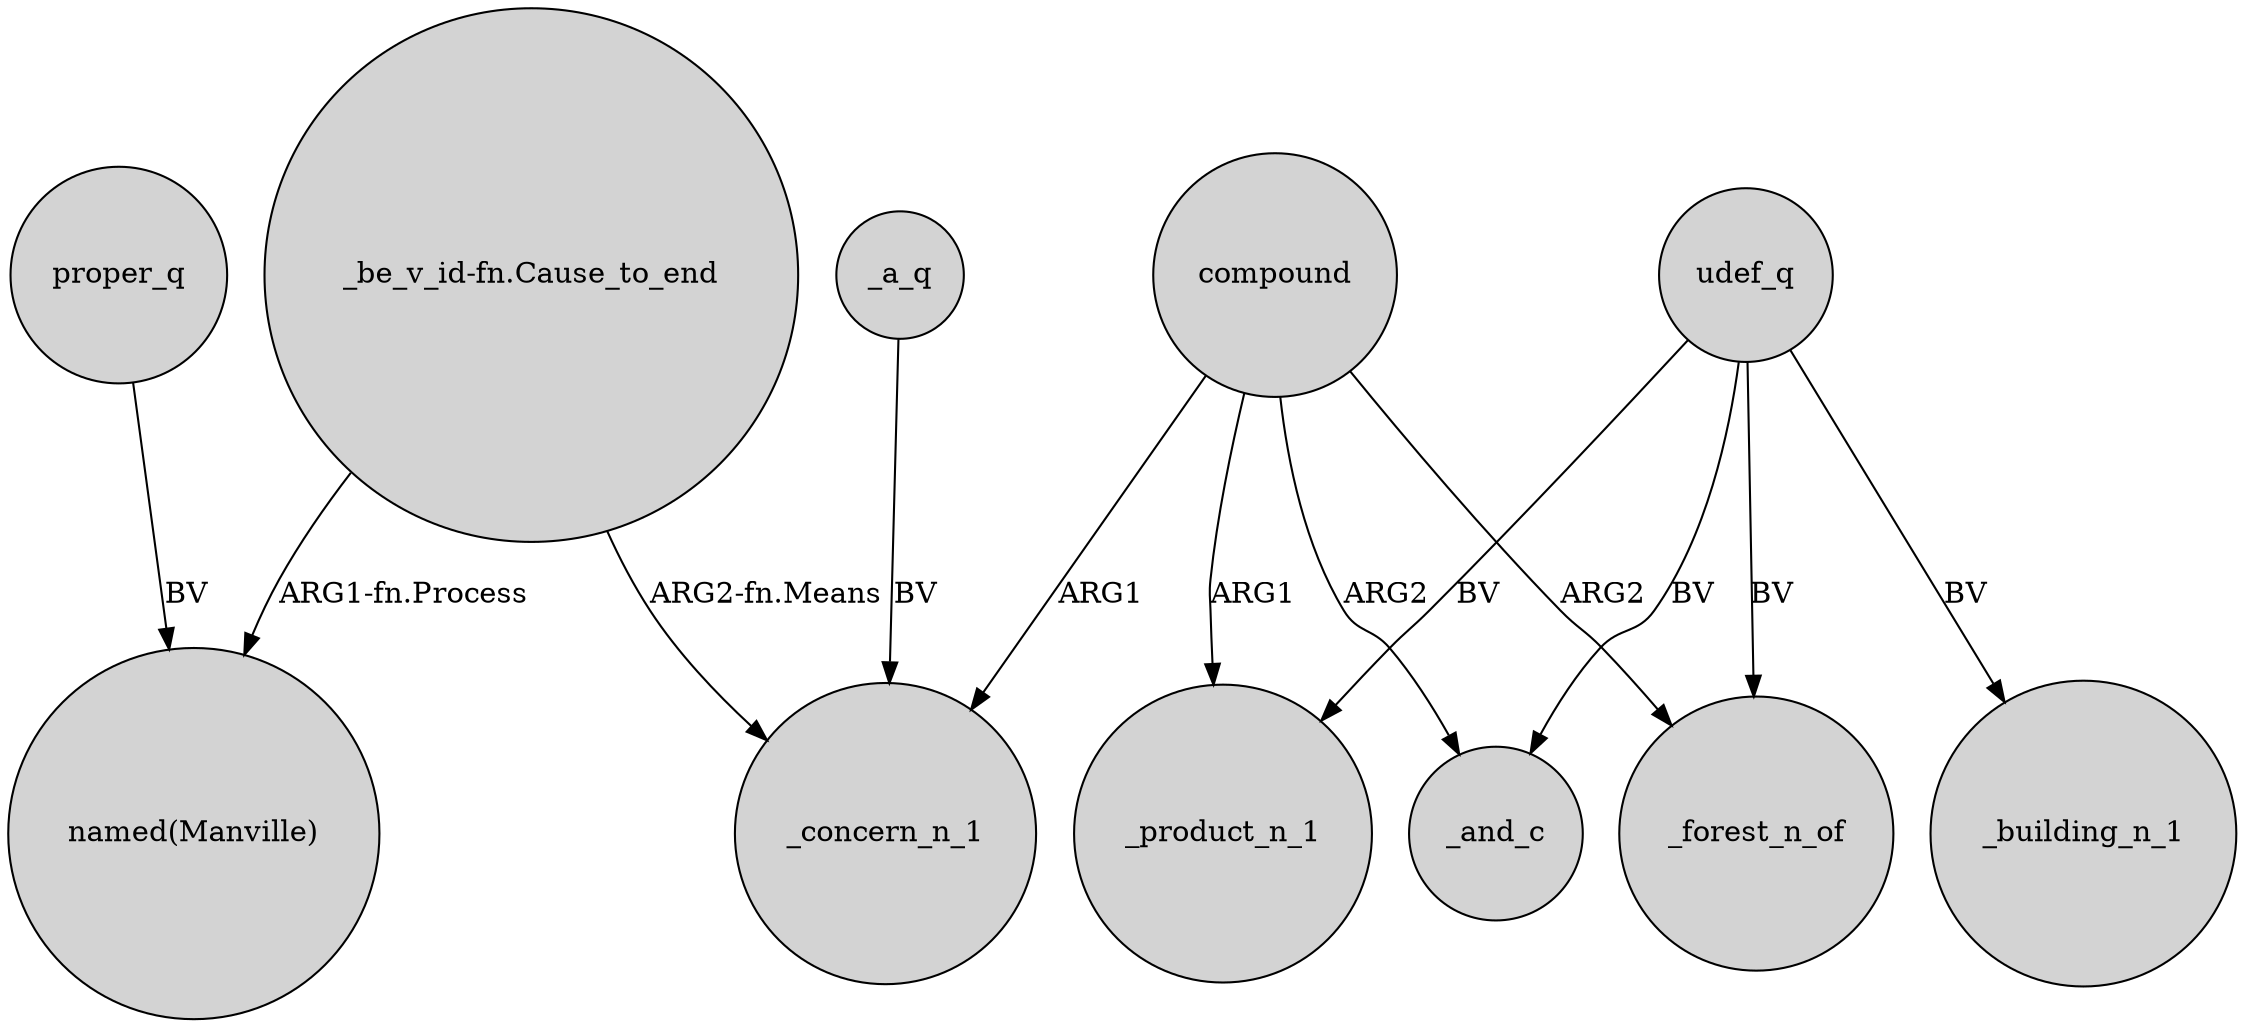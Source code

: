 digraph {
	node [shape=circle style=filled]
	"_be_v_id-fn.Cause_to_end" -> _concern_n_1 [label="ARG2-fn.Means"]
	_a_q -> _concern_n_1 [label=BV]
	"_be_v_id-fn.Cause_to_end" -> "named(Manville)" [label="ARG1-fn.Process"]
	udef_q -> _product_n_1 [label=BV]
	compound -> _product_n_1 [label=ARG1]
	proper_q -> "named(Manville)" [label=BV]
	compound -> _forest_n_of [label=ARG2]
	udef_q -> _and_c [label=BV]
	compound -> _and_c [label=ARG2]
	compound -> _concern_n_1 [label=ARG1]
	udef_q -> _forest_n_of [label=BV]
	udef_q -> _building_n_1 [label=BV]
}
